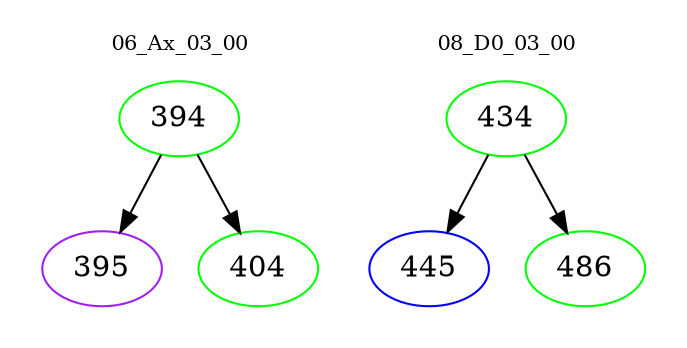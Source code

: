 digraph{
subgraph cluster_0 {
color = white
label = "06_Ax_03_00";
fontsize=10;
T0_394 [label="394", color="green"]
T0_394 -> T0_395 [color="black"]
T0_395 [label="395", color="purple"]
T0_394 -> T0_404 [color="black"]
T0_404 [label="404", color="green"]
}
subgraph cluster_1 {
color = white
label = "08_D0_03_00";
fontsize=10;
T1_434 [label="434", color="green"]
T1_434 -> T1_445 [color="black"]
T1_445 [label="445", color="blue"]
T1_434 -> T1_486 [color="black"]
T1_486 [label="486", color="green"]
}
}

